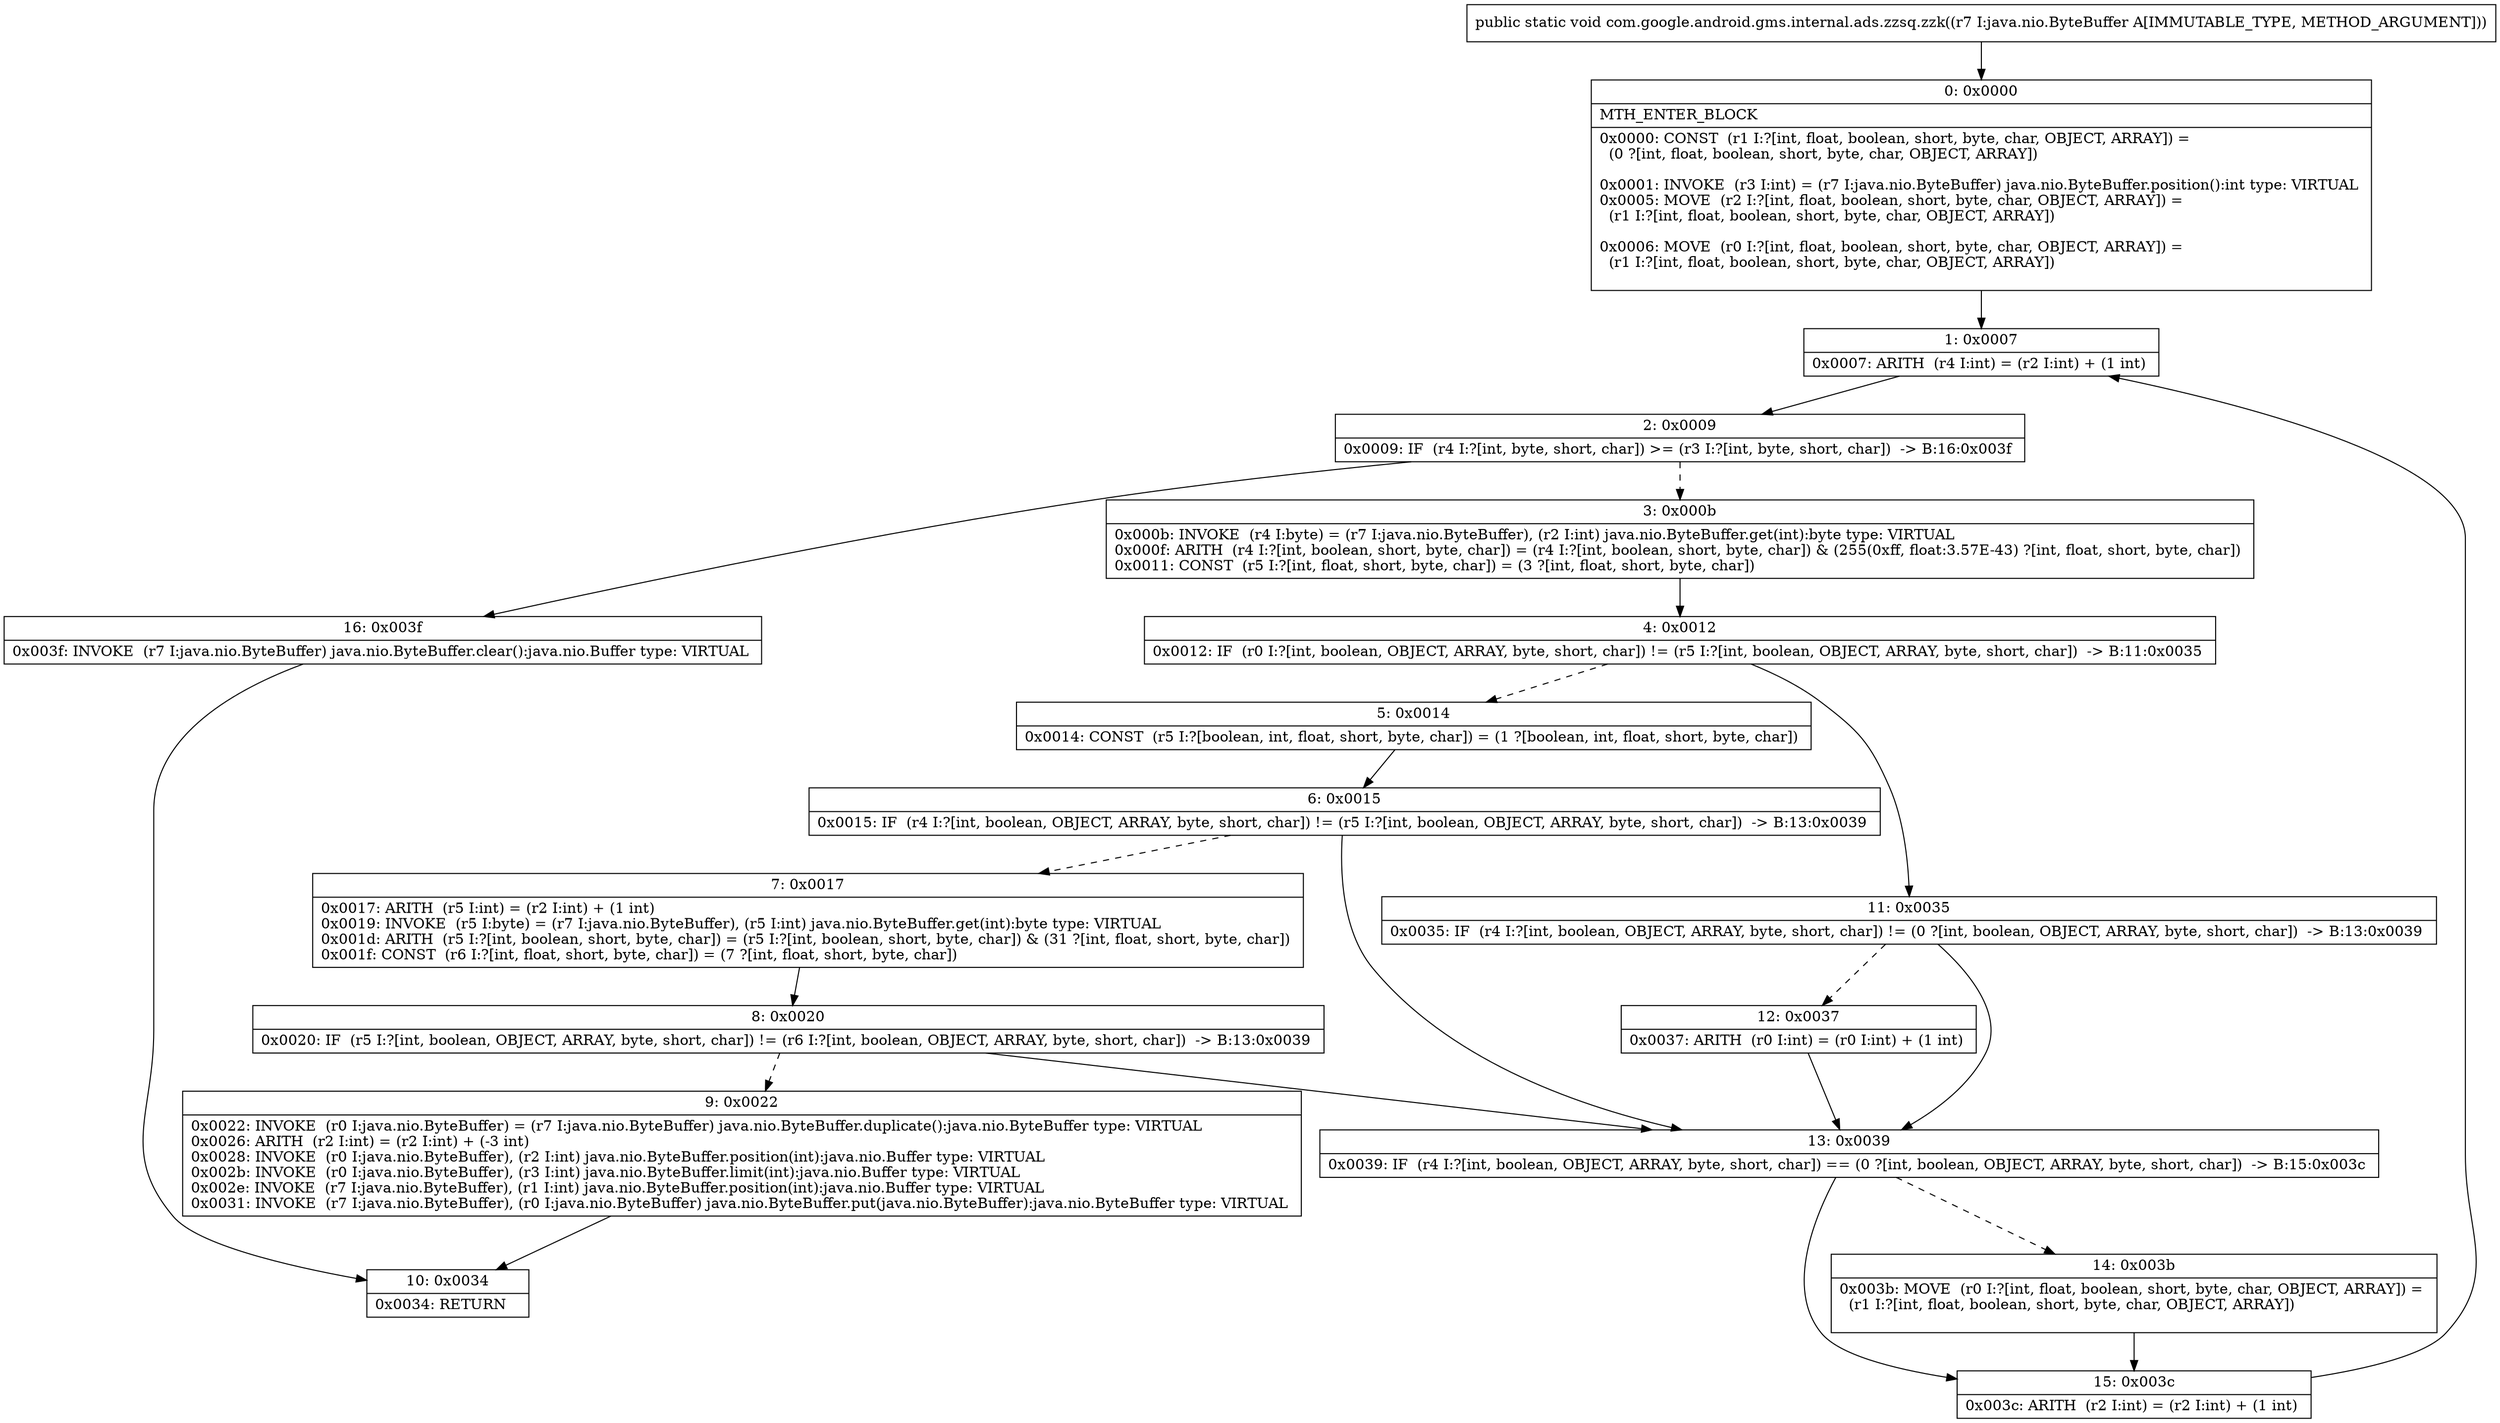 digraph "CFG forcom.google.android.gms.internal.ads.zzsq.zzk(Ljava\/nio\/ByteBuffer;)V" {
Node_0 [shape=record,label="{0\:\ 0x0000|MTH_ENTER_BLOCK\l|0x0000: CONST  (r1 I:?[int, float, boolean, short, byte, char, OBJECT, ARRAY]) = \l  (0 ?[int, float, boolean, short, byte, char, OBJECT, ARRAY])\l \l0x0001: INVOKE  (r3 I:int) = (r7 I:java.nio.ByteBuffer) java.nio.ByteBuffer.position():int type: VIRTUAL \l0x0005: MOVE  (r2 I:?[int, float, boolean, short, byte, char, OBJECT, ARRAY]) = \l  (r1 I:?[int, float, boolean, short, byte, char, OBJECT, ARRAY])\l \l0x0006: MOVE  (r0 I:?[int, float, boolean, short, byte, char, OBJECT, ARRAY]) = \l  (r1 I:?[int, float, boolean, short, byte, char, OBJECT, ARRAY])\l \l}"];
Node_1 [shape=record,label="{1\:\ 0x0007|0x0007: ARITH  (r4 I:int) = (r2 I:int) + (1 int) \l}"];
Node_2 [shape=record,label="{2\:\ 0x0009|0x0009: IF  (r4 I:?[int, byte, short, char]) \>= (r3 I:?[int, byte, short, char])  \-\> B:16:0x003f \l}"];
Node_3 [shape=record,label="{3\:\ 0x000b|0x000b: INVOKE  (r4 I:byte) = (r7 I:java.nio.ByteBuffer), (r2 I:int) java.nio.ByteBuffer.get(int):byte type: VIRTUAL \l0x000f: ARITH  (r4 I:?[int, boolean, short, byte, char]) = (r4 I:?[int, boolean, short, byte, char]) & (255(0xff, float:3.57E\-43) ?[int, float, short, byte, char]) \l0x0011: CONST  (r5 I:?[int, float, short, byte, char]) = (3 ?[int, float, short, byte, char]) \l}"];
Node_4 [shape=record,label="{4\:\ 0x0012|0x0012: IF  (r0 I:?[int, boolean, OBJECT, ARRAY, byte, short, char]) != (r5 I:?[int, boolean, OBJECT, ARRAY, byte, short, char])  \-\> B:11:0x0035 \l}"];
Node_5 [shape=record,label="{5\:\ 0x0014|0x0014: CONST  (r5 I:?[boolean, int, float, short, byte, char]) = (1 ?[boolean, int, float, short, byte, char]) \l}"];
Node_6 [shape=record,label="{6\:\ 0x0015|0x0015: IF  (r4 I:?[int, boolean, OBJECT, ARRAY, byte, short, char]) != (r5 I:?[int, boolean, OBJECT, ARRAY, byte, short, char])  \-\> B:13:0x0039 \l}"];
Node_7 [shape=record,label="{7\:\ 0x0017|0x0017: ARITH  (r5 I:int) = (r2 I:int) + (1 int) \l0x0019: INVOKE  (r5 I:byte) = (r7 I:java.nio.ByteBuffer), (r5 I:int) java.nio.ByteBuffer.get(int):byte type: VIRTUAL \l0x001d: ARITH  (r5 I:?[int, boolean, short, byte, char]) = (r5 I:?[int, boolean, short, byte, char]) & (31 ?[int, float, short, byte, char]) \l0x001f: CONST  (r6 I:?[int, float, short, byte, char]) = (7 ?[int, float, short, byte, char]) \l}"];
Node_8 [shape=record,label="{8\:\ 0x0020|0x0020: IF  (r5 I:?[int, boolean, OBJECT, ARRAY, byte, short, char]) != (r6 I:?[int, boolean, OBJECT, ARRAY, byte, short, char])  \-\> B:13:0x0039 \l}"];
Node_9 [shape=record,label="{9\:\ 0x0022|0x0022: INVOKE  (r0 I:java.nio.ByteBuffer) = (r7 I:java.nio.ByteBuffer) java.nio.ByteBuffer.duplicate():java.nio.ByteBuffer type: VIRTUAL \l0x0026: ARITH  (r2 I:int) = (r2 I:int) + (\-3 int) \l0x0028: INVOKE  (r0 I:java.nio.ByteBuffer), (r2 I:int) java.nio.ByteBuffer.position(int):java.nio.Buffer type: VIRTUAL \l0x002b: INVOKE  (r0 I:java.nio.ByteBuffer), (r3 I:int) java.nio.ByteBuffer.limit(int):java.nio.Buffer type: VIRTUAL \l0x002e: INVOKE  (r7 I:java.nio.ByteBuffer), (r1 I:int) java.nio.ByteBuffer.position(int):java.nio.Buffer type: VIRTUAL \l0x0031: INVOKE  (r7 I:java.nio.ByteBuffer), (r0 I:java.nio.ByteBuffer) java.nio.ByteBuffer.put(java.nio.ByteBuffer):java.nio.ByteBuffer type: VIRTUAL \l}"];
Node_10 [shape=record,label="{10\:\ 0x0034|0x0034: RETURN   \l}"];
Node_11 [shape=record,label="{11\:\ 0x0035|0x0035: IF  (r4 I:?[int, boolean, OBJECT, ARRAY, byte, short, char]) != (0 ?[int, boolean, OBJECT, ARRAY, byte, short, char])  \-\> B:13:0x0039 \l}"];
Node_12 [shape=record,label="{12\:\ 0x0037|0x0037: ARITH  (r0 I:int) = (r0 I:int) + (1 int) \l}"];
Node_13 [shape=record,label="{13\:\ 0x0039|0x0039: IF  (r4 I:?[int, boolean, OBJECT, ARRAY, byte, short, char]) == (0 ?[int, boolean, OBJECT, ARRAY, byte, short, char])  \-\> B:15:0x003c \l}"];
Node_14 [shape=record,label="{14\:\ 0x003b|0x003b: MOVE  (r0 I:?[int, float, boolean, short, byte, char, OBJECT, ARRAY]) = \l  (r1 I:?[int, float, boolean, short, byte, char, OBJECT, ARRAY])\l \l}"];
Node_15 [shape=record,label="{15\:\ 0x003c|0x003c: ARITH  (r2 I:int) = (r2 I:int) + (1 int) \l}"];
Node_16 [shape=record,label="{16\:\ 0x003f|0x003f: INVOKE  (r7 I:java.nio.ByteBuffer) java.nio.ByteBuffer.clear():java.nio.Buffer type: VIRTUAL \l}"];
MethodNode[shape=record,label="{public static void com.google.android.gms.internal.ads.zzsq.zzk((r7 I:java.nio.ByteBuffer A[IMMUTABLE_TYPE, METHOD_ARGUMENT])) }"];
MethodNode -> Node_0;
Node_0 -> Node_1;
Node_1 -> Node_2;
Node_2 -> Node_3[style=dashed];
Node_2 -> Node_16;
Node_3 -> Node_4;
Node_4 -> Node_5[style=dashed];
Node_4 -> Node_11;
Node_5 -> Node_6;
Node_6 -> Node_7[style=dashed];
Node_6 -> Node_13;
Node_7 -> Node_8;
Node_8 -> Node_9[style=dashed];
Node_8 -> Node_13;
Node_9 -> Node_10;
Node_11 -> Node_12[style=dashed];
Node_11 -> Node_13;
Node_12 -> Node_13;
Node_13 -> Node_14[style=dashed];
Node_13 -> Node_15;
Node_14 -> Node_15;
Node_15 -> Node_1;
Node_16 -> Node_10;
}


